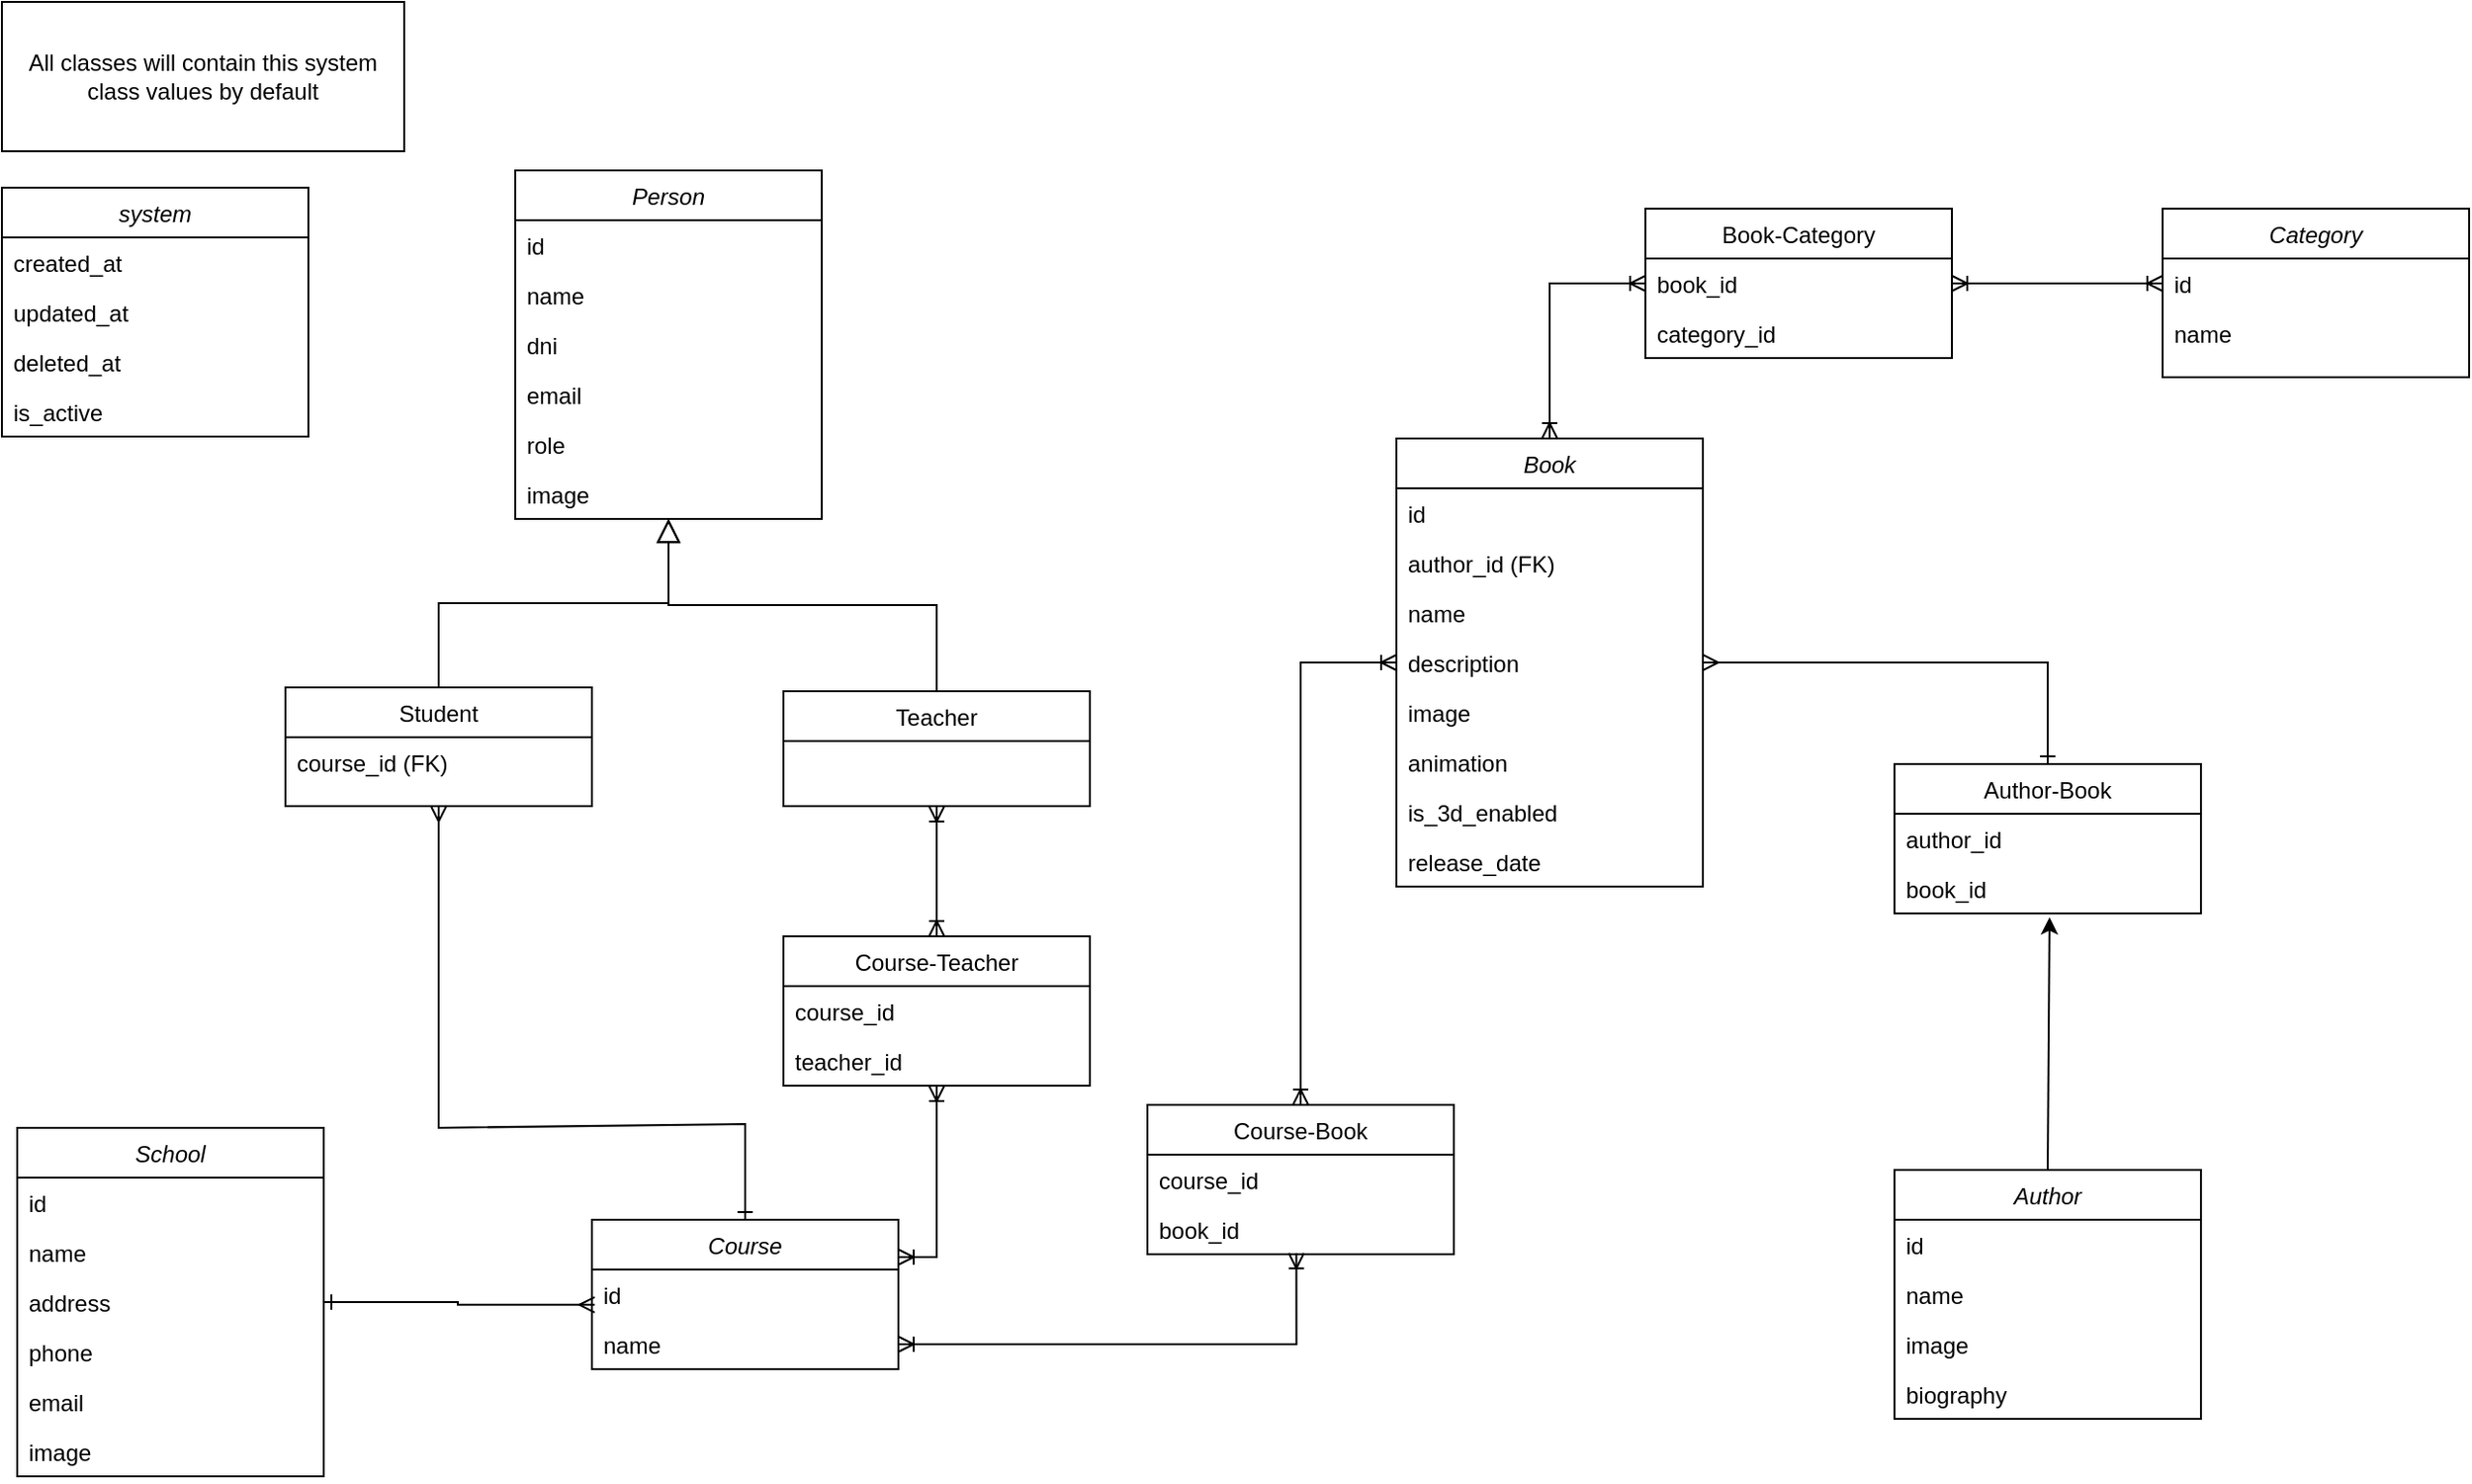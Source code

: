 <mxfile>
    <diagram id="C5RBs43oDa-KdzZeNtuy" name="Page-1">
        <mxGraphModel dx="2233" dy="629" grid="1" gridSize="10" guides="1" tooltips="1" connect="1" arrows="1" fold="1" page="1" pageScale="1" pageWidth="827" pageHeight="1169" math="0" shadow="0">
            <root>
                <mxCell id="WIyWlLk6GJQsqaUBKTNV-0"/>
                <mxCell id="WIyWlLk6GJQsqaUBKTNV-1" parent="WIyWlLk6GJQsqaUBKTNV-0"/>
                <mxCell id="zkfFHV4jXpPFQw0GAbJ--0" value="Person" style="swimlane;fontStyle=2;align=center;verticalAlign=top;childLayout=stackLayout;horizontal=1;startSize=26;horizontalStack=0;resizeParent=1;resizeLast=0;collapsible=1;marginBottom=0;rounded=0;shadow=0;strokeWidth=1;" parent="WIyWlLk6GJQsqaUBKTNV-1" vertex="1">
                    <mxGeometry x="-250" y="100" width="160" height="182" as="geometry">
                        <mxRectangle x="230" y="140" width="160" height="26" as="alternateBounds"/>
                    </mxGeometry>
                </mxCell>
                <mxCell id="CYSQ_H4dwD0k6frCmhp0-35" value="id" style="text;align=left;verticalAlign=top;spacingLeft=4;spacingRight=4;overflow=hidden;rotatable=0;points=[[0,0.5],[1,0.5]];portConstraint=eastwest;" parent="zkfFHV4jXpPFQw0GAbJ--0" vertex="1">
                    <mxGeometry y="26" width="160" height="26" as="geometry"/>
                </mxCell>
                <mxCell id="zkfFHV4jXpPFQw0GAbJ--1" value="name" style="text;align=left;verticalAlign=top;spacingLeft=4;spacingRight=4;overflow=hidden;rotatable=0;points=[[0,0.5],[1,0.5]];portConstraint=eastwest;" parent="zkfFHV4jXpPFQw0GAbJ--0" vertex="1">
                    <mxGeometry y="52" width="160" height="26" as="geometry"/>
                </mxCell>
                <mxCell id="CYSQ_H4dwD0k6frCmhp0-30" value="dni" style="text;align=left;verticalAlign=top;spacingLeft=4;spacingRight=4;overflow=hidden;rotatable=0;points=[[0,0.5],[1,0.5]];portConstraint=eastwest;rounded=0;shadow=0;html=0;" parent="zkfFHV4jXpPFQw0GAbJ--0" vertex="1">
                    <mxGeometry y="78" width="160" height="26" as="geometry"/>
                </mxCell>
                <mxCell id="zkfFHV4jXpPFQw0GAbJ--3" value="email" style="text;align=left;verticalAlign=top;spacingLeft=4;spacingRight=4;overflow=hidden;rotatable=0;points=[[0,0.5],[1,0.5]];portConstraint=eastwest;rounded=0;shadow=0;html=0;" parent="zkfFHV4jXpPFQw0GAbJ--0" vertex="1">
                    <mxGeometry y="104" width="160" height="26" as="geometry"/>
                </mxCell>
                <mxCell id="CYSQ_H4dwD0k6frCmhp0-31" value="role" style="text;align=left;verticalAlign=top;spacingLeft=4;spacingRight=4;overflow=hidden;rotatable=0;points=[[0,0.5],[1,0.5]];portConstraint=eastwest;rounded=0;shadow=0;html=0;" parent="zkfFHV4jXpPFQw0GAbJ--0" vertex="1">
                    <mxGeometry y="130" width="160" height="26" as="geometry"/>
                </mxCell>
                <mxCell id="CYSQ_H4dwD0k6frCmhp0-41" value="image" style="text;align=left;verticalAlign=top;spacingLeft=4;spacingRight=4;overflow=hidden;rotatable=0;points=[[0,0.5],[1,0.5]];portConstraint=eastwest;rounded=0;shadow=0;html=0;" parent="zkfFHV4jXpPFQw0GAbJ--0" vertex="1">
                    <mxGeometry y="156" width="160" height="26" as="geometry"/>
                </mxCell>
                <mxCell id="CYSQ_H4dwD0k6frCmhp0-26" style="edgeStyle=none;rounded=0;orthogonalLoop=1;jettySize=auto;html=1;entryX=0.5;entryY=0;entryDx=0;entryDy=0;endArrow=ERone;startFill=0;startArrow=ERmany;endFill=0;" parent="WIyWlLk6GJQsqaUBKTNV-1" source="zkfFHV4jXpPFQw0GAbJ--6" target="CYSQ_H4dwD0k6frCmhp0-5" edge="1">
                    <mxGeometry relative="1" as="geometry">
                        <Array as="points">
                            <mxPoint x="-290" y="600"/>
                            <mxPoint x="-130" y="598"/>
                        </Array>
                    </mxGeometry>
                </mxCell>
                <mxCell id="zkfFHV4jXpPFQw0GAbJ--6" value="Student" style="swimlane;fontStyle=0;align=center;verticalAlign=top;childLayout=stackLayout;horizontal=1;startSize=26;horizontalStack=0;resizeParent=1;resizeLast=0;collapsible=1;marginBottom=0;rounded=0;shadow=0;strokeWidth=1;" parent="WIyWlLk6GJQsqaUBKTNV-1" vertex="1">
                    <mxGeometry x="-370" y="370" width="160" height="62" as="geometry">
                        <mxRectangle x="130" y="380" width="160" height="26" as="alternateBounds"/>
                    </mxGeometry>
                </mxCell>
                <mxCell id="DBhL7C79_GcrQRx_xJ4g-22" value="course_id (FK)" style="text;align=left;verticalAlign=top;spacingLeft=4;spacingRight=4;overflow=hidden;rotatable=0;points=[[0,0.5],[1,0.5]];portConstraint=eastwest;rounded=0;shadow=0;html=0;" parent="zkfFHV4jXpPFQw0GAbJ--6" vertex="1">
                    <mxGeometry y="26" width="160" height="26" as="geometry"/>
                </mxCell>
                <mxCell id="zkfFHV4jXpPFQw0GAbJ--12" value="" style="endArrow=block;endSize=10;endFill=0;shadow=0;strokeWidth=1;rounded=0;curved=0;edgeStyle=elbowEdgeStyle;elbow=vertical;" parent="WIyWlLk6GJQsqaUBKTNV-1" source="zkfFHV4jXpPFQw0GAbJ--6" target="zkfFHV4jXpPFQw0GAbJ--0" edge="1">
                    <mxGeometry width="160" relative="1" as="geometry">
                        <mxPoint x="-270" y="291" as="sourcePoint"/>
                        <mxPoint x="-270" y="291" as="targetPoint"/>
                    </mxGeometry>
                </mxCell>
                <mxCell id="zkfFHV4jXpPFQw0GAbJ--13" value="Teacher" style="swimlane;fontStyle=0;align=center;verticalAlign=top;childLayout=stackLayout;horizontal=1;startSize=26;horizontalStack=0;resizeParent=1;resizeLast=0;collapsible=1;marginBottom=0;rounded=0;shadow=0;strokeWidth=1;" parent="WIyWlLk6GJQsqaUBKTNV-1" vertex="1">
                    <mxGeometry x="-110" y="372" width="160" height="60" as="geometry">
                        <mxRectangle x="340" y="380" width="170" height="26" as="alternateBounds"/>
                    </mxGeometry>
                </mxCell>
                <mxCell id="zkfFHV4jXpPFQw0GAbJ--16" value="" style="endArrow=block;endSize=10;endFill=0;shadow=0;strokeWidth=1;rounded=0;curved=0;edgeStyle=elbowEdgeStyle;elbow=vertical;" parent="WIyWlLk6GJQsqaUBKTNV-1" source="zkfFHV4jXpPFQw0GAbJ--13" target="zkfFHV4jXpPFQw0GAbJ--0" edge="1">
                    <mxGeometry width="160" relative="1" as="geometry">
                        <mxPoint x="-260" y="461" as="sourcePoint"/>
                        <mxPoint x="-160" y="359" as="targetPoint"/>
                    </mxGeometry>
                </mxCell>
                <mxCell id="CYSQ_H4dwD0k6frCmhp0-0" value="School" style="swimlane;fontStyle=2;align=center;verticalAlign=top;childLayout=stackLayout;horizontal=1;startSize=26;horizontalStack=0;resizeParent=1;resizeLast=0;collapsible=1;marginBottom=0;rounded=0;shadow=0;strokeWidth=1;" parent="WIyWlLk6GJQsqaUBKTNV-1" vertex="1">
                    <mxGeometry x="-510" y="600" width="160" height="182" as="geometry">
                        <mxRectangle x="230" y="140" width="160" height="26" as="alternateBounds"/>
                    </mxGeometry>
                </mxCell>
                <mxCell id="CYSQ_H4dwD0k6frCmhp0-1" value="id" style="text;align=left;verticalAlign=top;spacingLeft=4;spacingRight=4;overflow=hidden;rotatable=0;points=[[0,0.5],[1,0.5]];portConstraint=eastwest;" parent="CYSQ_H4dwD0k6frCmhp0-0" vertex="1">
                    <mxGeometry y="26" width="160" height="26" as="geometry"/>
                </mxCell>
                <mxCell id="CYSQ_H4dwD0k6frCmhp0-39" value="name" style="text;align=left;verticalAlign=top;spacingLeft=4;spacingRight=4;overflow=hidden;rotatable=0;points=[[0,0.5],[1,0.5]];portConstraint=eastwest;" parent="CYSQ_H4dwD0k6frCmhp0-0" vertex="1">
                    <mxGeometry y="52" width="160" height="26" as="geometry"/>
                </mxCell>
                <mxCell id="CYSQ_H4dwD0k6frCmhp0-2" value="address" style="text;align=left;verticalAlign=top;spacingLeft=4;spacingRight=4;overflow=hidden;rotatable=0;points=[[0,0.5],[1,0.5]];portConstraint=eastwest;rounded=0;shadow=0;html=0;" parent="CYSQ_H4dwD0k6frCmhp0-0" vertex="1">
                    <mxGeometry y="78" width="160" height="26" as="geometry"/>
                </mxCell>
                <mxCell id="DBhL7C79_GcrQRx_xJ4g-39" value="phone" style="text;align=left;verticalAlign=top;spacingLeft=4;spacingRight=4;overflow=hidden;rotatable=0;points=[[0,0.5],[1,0.5]];portConstraint=eastwest;rounded=0;shadow=0;html=0;" parent="CYSQ_H4dwD0k6frCmhp0-0" vertex="1">
                    <mxGeometry y="104" width="160" height="26" as="geometry"/>
                </mxCell>
                <mxCell id="DBhL7C79_GcrQRx_xJ4g-40" value="email" style="text;align=left;verticalAlign=top;spacingLeft=4;spacingRight=4;overflow=hidden;rotatable=0;points=[[0,0.5],[1,0.5]];portConstraint=eastwest;rounded=0;shadow=0;html=0;" parent="CYSQ_H4dwD0k6frCmhp0-0" vertex="1">
                    <mxGeometry y="130" width="160" height="26" as="geometry"/>
                </mxCell>
                <mxCell id="DBhL7C79_GcrQRx_xJ4g-41" value="image" style="text;align=left;verticalAlign=top;spacingLeft=4;spacingRight=4;overflow=hidden;rotatable=0;points=[[0,0.5],[1,0.5]];portConstraint=eastwest;rounded=0;shadow=0;html=0;" parent="CYSQ_H4dwD0k6frCmhp0-0" vertex="1">
                    <mxGeometry y="156" width="160" height="26" as="geometry"/>
                </mxCell>
                <mxCell id="DBhL7C79_GcrQRx_xJ4g-13" style="edgeStyle=orthogonalEdgeStyle;rounded=0;orthogonalLoop=1;jettySize=auto;html=1;exitX=1;exitY=0.25;exitDx=0;exitDy=0;entryX=0.5;entryY=1;entryDx=0;entryDy=0;startArrow=ERoneToMany;startFill=0;endArrow=ERoneToMany;endFill=0;" parent="WIyWlLk6GJQsqaUBKTNV-1" source="CYSQ_H4dwD0k6frCmhp0-5" target="DBhL7C79_GcrQRx_xJ4g-12" edge="1">
                    <mxGeometry relative="1" as="geometry"/>
                </mxCell>
                <mxCell id="CYSQ_H4dwD0k6frCmhp0-5" value="Course" style="swimlane;fontStyle=2;align=center;verticalAlign=top;childLayout=stackLayout;horizontal=1;startSize=26;horizontalStack=0;resizeParent=1;resizeLast=0;collapsible=1;marginBottom=0;rounded=0;shadow=0;strokeWidth=1;" parent="WIyWlLk6GJQsqaUBKTNV-1" vertex="1">
                    <mxGeometry x="-210" y="648" width="160" height="78" as="geometry">
                        <mxRectangle x="230" y="140" width="160" height="26" as="alternateBounds"/>
                    </mxGeometry>
                </mxCell>
                <mxCell id="CYSQ_H4dwD0k6frCmhp0-6" value="id" style="text;align=left;verticalAlign=top;spacingLeft=4;spacingRight=4;overflow=hidden;rotatable=0;points=[[0,0.5],[1,0.5]];portConstraint=eastwest;" parent="CYSQ_H4dwD0k6frCmhp0-5" vertex="1">
                    <mxGeometry y="26" width="160" height="26" as="geometry"/>
                </mxCell>
                <mxCell id="CYSQ_H4dwD0k6frCmhp0-34" value="name" style="text;align=left;verticalAlign=top;spacingLeft=4;spacingRight=4;overflow=hidden;rotatable=0;points=[[0,0.5],[1,0.5]];portConstraint=eastwest;" parent="CYSQ_H4dwD0k6frCmhp0-5" vertex="1">
                    <mxGeometry y="52" width="160" height="26" as="geometry"/>
                </mxCell>
                <mxCell id="DBhL7C79_GcrQRx_xJ4g-5" style="edgeStyle=orthogonalEdgeStyle;rounded=0;orthogonalLoop=1;jettySize=auto;html=1;entryX=0;entryY=0.5;entryDx=0;entryDy=0;endArrow=ERoneToMany;startFill=0;startArrow=ERoneToMany;endFill=0;" parent="WIyWlLk6GJQsqaUBKTNV-1" source="CYSQ_H4dwD0k6frCmhp0-8" target="DBhL7C79_GcrQRx_xJ4g-4" edge="1">
                    <mxGeometry relative="1" as="geometry"/>
                </mxCell>
                <mxCell id="CYSQ_H4dwD0k6frCmhp0-8" value="Book" style="swimlane;fontStyle=2;align=center;verticalAlign=top;childLayout=stackLayout;horizontal=1;startSize=26;horizontalStack=0;resizeParent=1;resizeLast=0;collapsible=1;marginBottom=0;rounded=0;shadow=0;strokeWidth=1;" parent="WIyWlLk6GJQsqaUBKTNV-1" vertex="1">
                    <mxGeometry x="210" y="240" width="160" height="234" as="geometry">
                        <mxRectangle x="230" y="140" width="160" height="26" as="alternateBounds"/>
                    </mxGeometry>
                </mxCell>
                <mxCell id="CYSQ_H4dwD0k6frCmhp0-9" value="id" style="text;align=left;verticalAlign=top;spacingLeft=4;spacingRight=4;overflow=hidden;rotatable=0;points=[[0,0.5],[1,0.5]];portConstraint=eastwest;" parent="CYSQ_H4dwD0k6frCmhp0-8" vertex="1">
                    <mxGeometry y="26" width="160" height="26" as="geometry"/>
                </mxCell>
                <mxCell id="CYSQ_H4dwD0k6frCmhp0-10" value="author_id (FK)" style="text;align=left;verticalAlign=top;spacingLeft=4;spacingRight=4;overflow=hidden;rotatable=0;points=[[0,0.5],[1,0.5]];portConstraint=eastwest;rounded=0;shadow=0;html=0;" parent="CYSQ_H4dwD0k6frCmhp0-8" vertex="1">
                    <mxGeometry y="52" width="160" height="26" as="geometry"/>
                </mxCell>
                <mxCell id="DBhL7C79_GcrQRx_xJ4g-9" value="name" style="text;align=left;verticalAlign=top;spacingLeft=4;spacingRight=4;overflow=hidden;rotatable=0;points=[[0,0.5],[1,0.5]];portConstraint=eastwest;rounded=0;shadow=0;html=0;" parent="CYSQ_H4dwD0k6frCmhp0-8" vertex="1">
                    <mxGeometry y="78" width="160" height="26" as="geometry"/>
                </mxCell>
                <mxCell id="CYSQ_H4dwD0k6frCmhp0-37" value="description" style="text;align=left;verticalAlign=top;spacingLeft=4;spacingRight=4;overflow=hidden;rotatable=0;points=[[0,0.5],[1,0.5]];portConstraint=eastwest;rounded=0;shadow=0;html=0;" parent="CYSQ_H4dwD0k6frCmhp0-8" vertex="1">
                    <mxGeometry y="104" width="160" height="26" as="geometry"/>
                </mxCell>
                <mxCell id="CYSQ_H4dwD0k6frCmhp0-40" value="image" style="text;align=left;verticalAlign=top;spacingLeft=4;spacingRight=4;overflow=hidden;rotatable=0;points=[[0,0.5],[1,0.5]];portConstraint=eastwest;rounded=0;shadow=0;html=0;" parent="CYSQ_H4dwD0k6frCmhp0-8" vertex="1">
                    <mxGeometry y="130" width="160" height="26" as="geometry"/>
                </mxCell>
                <mxCell id="CYSQ_H4dwD0k6frCmhp0-42" value="animation" style="text;align=left;verticalAlign=top;spacingLeft=4;spacingRight=4;overflow=hidden;rotatable=0;points=[[0,0.5],[1,0.5]];portConstraint=eastwest;rounded=0;shadow=0;html=0;" parent="CYSQ_H4dwD0k6frCmhp0-8" vertex="1">
                    <mxGeometry y="156" width="160" height="26" as="geometry"/>
                </mxCell>
                <mxCell id="DBhL7C79_GcrQRx_xJ4g-30" value="is_3d_enabled" style="text;align=left;verticalAlign=top;spacingLeft=4;spacingRight=4;overflow=hidden;rotatable=0;points=[[0,0.5],[1,0.5]];portConstraint=eastwest;rounded=0;shadow=0;html=0;" parent="CYSQ_H4dwD0k6frCmhp0-8" vertex="1">
                    <mxGeometry y="182" width="160" height="26" as="geometry"/>
                </mxCell>
                <mxCell id="DBhL7C79_GcrQRx_xJ4g-42" value="release_date" style="text;align=left;verticalAlign=top;spacingLeft=4;spacingRight=4;overflow=hidden;rotatable=0;points=[[0,0.5],[1,0.5]];portConstraint=eastwest;rounded=0;shadow=0;html=0;" parent="CYSQ_H4dwD0k6frCmhp0-8" vertex="1">
                    <mxGeometry y="208" width="160" height="26" as="geometry"/>
                </mxCell>
                <mxCell id="CYSQ_H4dwD0k6frCmhp0-11" value="Category" style="swimlane;fontStyle=2;align=center;verticalAlign=top;childLayout=stackLayout;horizontal=1;startSize=26;horizontalStack=0;resizeParent=1;resizeLast=0;collapsible=1;marginBottom=0;rounded=0;shadow=0;strokeWidth=1;" parent="WIyWlLk6GJQsqaUBKTNV-1" vertex="1">
                    <mxGeometry x="610" y="120" width="160" height="88" as="geometry">
                        <mxRectangle x="230" y="140" width="160" height="26" as="alternateBounds"/>
                    </mxGeometry>
                </mxCell>
                <mxCell id="CYSQ_H4dwD0k6frCmhp0-12" value="id" style="text;align=left;verticalAlign=top;spacingLeft=4;spacingRight=4;overflow=hidden;rotatable=0;points=[[0,0.5],[1,0.5]];portConstraint=eastwest;" parent="CYSQ_H4dwD0k6frCmhp0-11" vertex="1">
                    <mxGeometry y="26" width="160" height="26" as="geometry"/>
                </mxCell>
                <mxCell id="CYSQ_H4dwD0k6frCmhp0-13" value="name" style="text;align=left;verticalAlign=top;spacingLeft=4;spacingRight=4;overflow=hidden;rotatable=0;points=[[0,0.5],[1,0.5]];portConstraint=eastwest;rounded=0;shadow=0;html=0;" parent="CYSQ_H4dwD0k6frCmhp0-11" vertex="1">
                    <mxGeometry y="52" width="160" height="26" as="geometry"/>
                </mxCell>
                <mxCell id="DBhL7C79_GcrQRx_xJ4g-10" style="edgeStyle=orthogonalEdgeStyle;rounded=0;orthogonalLoop=1;jettySize=auto;html=1;entryX=1;entryY=0.5;entryDx=0;entryDy=0;endArrow=ERmany;startFill=0;startArrow=ERone;endFill=0;exitX=0.5;exitY=0;exitDx=0;exitDy=0;" parent="WIyWlLk6GJQsqaUBKTNV-1" source="0" target="CYSQ_H4dwD0k6frCmhp0-37" edge="1">
                    <mxGeometry relative="1" as="geometry"/>
                </mxCell>
                <mxCell id="CYSQ_H4dwD0k6frCmhp0-14" value="Author" style="swimlane;fontStyle=2;align=center;verticalAlign=top;childLayout=stackLayout;horizontal=1;startSize=26;horizontalStack=0;resizeParent=1;resizeLast=0;collapsible=1;marginBottom=0;rounded=0;shadow=0;strokeWidth=1;" parent="WIyWlLk6GJQsqaUBKTNV-1" vertex="1">
                    <mxGeometry x="470" y="622" width="160" height="130" as="geometry">
                        <mxRectangle x="230" y="140" width="160" height="26" as="alternateBounds"/>
                    </mxGeometry>
                </mxCell>
                <mxCell id="CYSQ_H4dwD0k6frCmhp0-15" value="id" style="text;align=left;verticalAlign=top;spacingLeft=4;spacingRight=4;overflow=hidden;rotatable=0;points=[[0,0.5],[1,0.5]];portConstraint=eastwest;" parent="CYSQ_H4dwD0k6frCmhp0-14" vertex="1">
                    <mxGeometry y="26" width="160" height="26" as="geometry"/>
                </mxCell>
                <mxCell id="CYSQ_H4dwD0k6frCmhp0-16" value="name" style="text;align=left;verticalAlign=top;spacingLeft=4;spacingRight=4;overflow=hidden;rotatable=0;points=[[0,0.5],[1,0.5]];portConstraint=eastwest;rounded=0;shadow=0;html=0;" parent="CYSQ_H4dwD0k6frCmhp0-14" vertex="1">
                    <mxGeometry y="52" width="160" height="26" as="geometry"/>
                </mxCell>
                <mxCell id="CYSQ_H4dwD0k6frCmhp0-43" value="image" style="text;align=left;verticalAlign=top;spacingLeft=4;spacingRight=4;overflow=hidden;rotatable=0;points=[[0,0.5],[1,0.5]];portConstraint=eastwest;rounded=0;shadow=0;html=0;" parent="CYSQ_H4dwD0k6frCmhp0-14" vertex="1">
                    <mxGeometry y="78" width="160" height="26" as="geometry"/>
                </mxCell>
                <mxCell id="DBhL7C79_GcrQRx_xJ4g-23" value="biography" style="text;align=left;verticalAlign=top;spacingLeft=4;spacingRight=4;overflow=hidden;rotatable=0;points=[[0,0.5],[1,0.5]];portConstraint=eastwest;rounded=0;shadow=0;html=0;" parent="CYSQ_H4dwD0k6frCmhp0-14" vertex="1">
                    <mxGeometry y="104" width="160" height="26" as="geometry"/>
                </mxCell>
                <mxCell id="CYSQ_H4dwD0k6frCmhp0-19" style="edgeStyle=orthogonalEdgeStyle;rounded=0;orthogonalLoop=1;jettySize=auto;html=1;exitX=1;exitY=0.5;exitDx=0;exitDy=0;entryX=0.009;entryY=0.708;entryDx=0;entryDy=0;entryPerimeter=0;endArrow=ERmany;startFill=0;endFill=0;startArrow=ERone;" parent="WIyWlLk6GJQsqaUBKTNV-1" source="CYSQ_H4dwD0k6frCmhp0-0" target="CYSQ_H4dwD0k6frCmhp0-6" edge="1">
                    <mxGeometry relative="1" as="geometry"/>
                </mxCell>
                <mxCell id="DBhL7C79_GcrQRx_xJ4g-2" style="edgeStyle=orthogonalEdgeStyle;rounded=0;orthogonalLoop=1;jettySize=auto;html=1;entryX=0;entryY=0.5;entryDx=0;entryDy=0;endArrow=ERoneToMany;startFill=0;startArrow=ERoneToMany;endFill=0;" parent="WIyWlLk6GJQsqaUBKTNV-1" source="DBhL7C79_GcrQRx_xJ4g-0" target="CYSQ_H4dwD0k6frCmhp0-37" edge="1">
                    <mxGeometry relative="1" as="geometry"/>
                </mxCell>
                <mxCell id="DBhL7C79_GcrQRx_xJ4g-0" value="Course-Book" style="swimlane;fontStyle=0;align=center;verticalAlign=top;childLayout=stackLayout;horizontal=1;startSize=26;horizontalStack=0;resizeParent=1;resizeLast=0;collapsible=1;marginBottom=0;rounded=0;shadow=0;strokeWidth=1;" parent="WIyWlLk6GJQsqaUBKTNV-1" vertex="1">
                    <mxGeometry x="80" y="588" width="160" height="78" as="geometry">
                        <mxRectangle x="340" y="380" width="170" height="26" as="alternateBounds"/>
                    </mxGeometry>
                </mxCell>
                <mxCell id="DBhL7C79_GcrQRx_xJ4g-28" value="course_id" style="text;align=left;verticalAlign=top;spacingLeft=4;spacingRight=4;overflow=hidden;rotatable=0;points=[[0,0.5],[1,0.5]];portConstraint=eastwest;rounded=0;shadow=0;html=0;" parent="DBhL7C79_GcrQRx_xJ4g-0" vertex="1">
                    <mxGeometry y="26" width="160" height="26" as="geometry"/>
                </mxCell>
                <mxCell id="DBhL7C79_GcrQRx_xJ4g-29" value="book_id" style="text;align=left;verticalAlign=top;spacingLeft=4;spacingRight=4;overflow=hidden;rotatable=0;points=[[0,0.5],[1,0.5]];portConstraint=eastwest;rounded=0;shadow=0;html=0;" parent="DBhL7C79_GcrQRx_xJ4g-0" vertex="1">
                    <mxGeometry y="52" width="160" height="26" as="geometry"/>
                </mxCell>
                <mxCell id="DBhL7C79_GcrQRx_xJ4g-6" style="edgeStyle=orthogonalEdgeStyle;rounded=0;orthogonalLoop=1;jettySize=auto;html=1;entryX=0;entryY=0.5;entryDx=0;entryDy=0;endArrow=ERoneToMany;startFill=0;startArrow=ERoneToMany;endFill=0;" parent="WIyWlLk6GJQsqaUBKTNV-1" source="DBhL7C79_GcrQRx_xJ4g-4" target="CYSQ_H4dwD0k6frCmhp0-12" edge="1">
                    <mxGeometry relative="1" as="geometry"/>
                </mxCell>
                <mxCell id="DBhL7C79_GcrQRx_xJ4g-4" value="Book-Category" style="swimlane;fontStyle=0;align=center;verticalAlign=top;childLayout=stackLayout;horizontal=1;startSize=26;horizontalStack=0;resizeParent=1;resizeLast=0;collapsible=1;marginBottom=0;rounded=0;shadow=0;strokeWidth=1;" parent="WIyWlLk6GJQsqaUBKTNV-1" vertex="1">
                    <mxGeometry x="340" y="120" width="160" height="78" as="geometry">
                        <mxRectangle x="340" y="380" width="170" height="26" as="alternateBounds"/>
                    </mxGeometry>
                </mxCell>
                <mxCell id="DBhL7C79_GcrQRx_xJ4g-24" value="book_id" style="text;align=left;verticalAlign=top;spacingLeft=4;spacingRight=4;overflow=hidden;rotatable=0;points=[[0,0.5],[1,0.5]];portConstraint=eastwest;rounded=0;shadow=0;html=0;" parent="DBhL7C79_GcrQRx_xJ4g-4" vertex="1">
                    <mxGeometry y="26" width="160" height="26" as="geometry"/>
                </mxCell>
                <mxCell id="DBhL7C79_GcrQRx_xJ4g-27" value="category_id" style="text;align=left;verticalAlign=top;spacingLeft=4;spacingRight=4;overflow=hidden;rotatable=0;points=[[0,0.5],[1,0.5]];portConstraint=eastwest;rounded=0;shadow=0;html=0;" parent="DBhL7C79_GcrQRx_xJ4g-4" vertex="1">
                    <mxGeometry y="52" width="160" height="26" as="geometry"/>
                </mxCell>
                <mxCell id="DBhL7C79_GcrQRx_xJ4g-14" style="edgeStyle=orthogonalEdgeStyle;rounded=0;orthogonalLoop=1;jettySize=auto;html=1;exitX=0.5;exitY=0;exitDx=0;exitDy=0;entryX=0.5;entryY=1;entryDx=0;entryDy=0;endArrow=ERoneToMany;endFill=0;startArrow=ERoneToMany;startFill=0;" parent="WIyWlLk6GJQsqaUBKTNV-1" source="DBhL7C79_GcrQRx_xJ4g-12" target="zkfFHV4jXpPFQw0GAbJ--13" edge="1">
                    <mxGeometry relative="1" as="geometry"/>
                </mxCell>
                <mxCell id="DBhL7C79_GcrQRx_xJ4g-12" value="Course-Teacher" style="swimlane;fontStyle=0;align=center;verticalAlign=top;childLayout=stackLayout;horizontal=1;startSize=26;horizontalStack=0;resizeParent=1;resizeLast=0;collapsible=1;marginBottom=0;rounded=0;shadow=0;strokeWidth=1;" parent="WIyWlLk6GJQsqaUBKTNV-1" vertex="1">
                    <mxGeometry x="-110" y="500" width="160" height="78" as="geometry">
                        <mxRectangle x="340" y="380" width="170" height="26" as="alternateBounds"/>
                    </mxGeometry>
                </mxCell>
                <mxCell id="DBhL7C79_GcrQRx_xJ4g-15" value="course_id" style="text;align=left;verticalAlign=top;spacingLeft=4;spacingRight=4;overflow=hidden;rotatable=0;points=[[0,0.5],[1,0.5]];portConstraint=eastwest;rounded=0;shadow=0;html=0;" parent="DBhL7C79_GcrQRx_xJ4g-12" vertex="1">
                    <mxGeometry y="26" width="160" height="26" as="geometry"/>
                </mxCell>
                <mxCell id="DBhL7C79_GcrQRx_xJ4g-16" value="teacher_id" style="text;align=left;verticalAlign=top;spacingLeft=4;spacingRight=4;overflow=hidden;rotatable=0;points=[[0,0.5],[1,0.5]];portConstraint=eastwest;rounded=0;shadow=0;html=0;" parent="DBhL7C79_GcrQRx_xJ4g-12" vertex="1">
                    <mxGeometry y="52" width="160" height="26" as="geometry"/>
                </mxCell>
                <mxCell id="DBhL7C79_GcrQRx_xJ4g-3" style="edgeStyle=orthogonalEdgeStyle;rounded=0;orthogonalLoop=1;jettySize=auto;html=1;endArrow=ERoneToMany;startFill=0;startArrow=ERoneToMany;endFill=0;entryX=0.486;entryY=0.975;entryDx=0;entryDy=0;entryPerimeter=0;" parent="WIyWlLk6GJQsqaUBKTNV-1" source="CYSQ_H4dwD0k6frCmhp0-34" target="DBhL7C79_GcrQRx_xJ4g-29" edge="1">
                    <mxGeometry relative="1" as="geometry">
                        <mxPoint x="160" y="650.0" as="targetPoint"/>
                    </mxGeometry>
                </mxCell>
                <mxCell id="DBhL7C79_GcrQRx_xJ4g-31" value="system" style="swimlane;fontStyle=2;align=center;verticalAlign=top;childLayout=stackLayout;horizontal=1;startSize=26;horizontalStack=0;resizeParent=1;resizeLast=0;collapsible=1;marginBottom=0;rounded=0;shadow=0;strokeWidth=1;" parent="WIyWlLk6GJQsqaUBKTNV-1" vertex="1">
                    <mxGeometry x="-518" y="109" width="160" height="130" as="geometry">
                        <mxRectangle x="230" y="140" width="160" height="26" as="alternateBounds"/>
                    </mxGeometry>
                </mxCell>
                <mxCell id="DBhL7C79_GcrQRx_xJ4g-32" value="created_at" style="text;align=left;verticalAlign=top;spacingLeft=4;spacingRight=4;overflow=hidden;rotatable=0;points=[[0,0.5],[1,0.5]];portConstraint=eastwest;" parent="DBhL7C79_GcrQRx_xJ4g-31" vertex="1">
                    <mxGeometry y="26" width="160" height="26" as="geometry"/>
                </mxCell>
                <mxCell id="DBhL7C79_GcrQRx_xJ4g-33" value="updated_at" style="text;align=left;verticalAlign=top;spacingLeft=4;spacingRight=4;overflow=hidden;rotatable=0;points=[[0,0.5],[1,0.5]];portConstraint=eastwest;" parent="DBhL7C79_GcrQRx_xJ4g-31" vertex="1">
                    <mxGeometry y="52" width="160" height="26" as="geometry"/>
                </mxCell>
                <mxCell id="DBhL7C79_GcrQRx_xJ4g-43" value="deleted_at" style="text;align=left;verticalAlign=top;spacingLeft=4;spacingRight=4;overflow=hidden;rotatable=0;points=[[0,0.5],[1,0.5]];portConstraint=eastwest;" parent="DBhL7C79_GcrQRx_xJ4g-31" vertex="1">
                    <mxGeometry y="78" width="160" height="26" as="geometry"/>
                </mxCell>
                <mxCell id="DBhL7C79_GcrQRx_xJ4g-34" value="is_active" style="text;align=left;verticalAlign=top;spacingLeft=4;spacingRight=4;overflow=hidden;rotatable=0;points=[[0,0.5],[1,0.5]];portConstraint=eastwest;rounded=0;shadow=0;html=0;" parent="DBhL7C79_GcrQRx_xJ4g-31" vertex="1">
                    <mxGeometry y="104" width="160" height="26" as="geometry"/>
                </mxCell>
                <mxCell id="DBhL7C79_GcrQRx_xJ4g-38" value="All classes will contain this system class values by default" style="rounded=0;whiteSpace=wrap;html=1;" parent="WIyWlLk6GJQsqaUBKTNV-1" vertex="1">
                    <mxGeometry x="-518" y="12" width="210" height="78" as="geometry"/>
                </mxCell>
                <mxCell id="0" value="Author-Book" style="swimlane;fontStyle=0;align=center;verticalAlign=top;childLayout=stackLayout;horizontal=1;startSize=26;horizontalStack=0;resizeParent=1;resizeLast=0;collapsible=1;marginBottom=0;rounded=0;shadow=0;strokeWidth=1;" vertex="1" parent="WIyWlLk6GJQsqaUBKTNV-1">
                    <mxGeometry x="470" y="410" width="160" height="78" as="geometry">
                        <mxRectangle x="340" y="380" width="170" height="26" as="alternateBounds"/>
                    </mxGeometry>
                </mxCell>
                <mxCell id="1" value="author_id" style="text;align=left;verticalAlign=top;spacingLeft=4;spacingRight=4;overflow=hidden;rotatable=0;points=[[0,0.5],[1,0.5]];portConstraint=eastwest;rounded=0;shadow=0;html=0;" vertex="1" parent="0">
                    <mxGeometry y="26" width="160" height="26" as="geometry"/>
                </mxCell>
                <mxCell id="2" value="book_id" style="text;align=left;verticalAlign=top;spacingLeft=4;spacingRight=4;overflow=hidden;rotatable=0;points=[[0,0.5],[1,0.5]];portConstraint=eastwest;rounded=0;shadow=0;html=0;" vertex="1" parent="0">
                    <mxGeometry y="52" width="160" height="26" as="geometry"/>
                </mxCell>
                <mxCell id="3" style="edgeStyle=none;html=1;exitX=0.5;exitY=0;exitDx=0;exitDy=0;entryX=0.506;entryY=1.077;entryDx=0;entryDy=0;entryPerimeter=0;" edge="1" parent="WIyWlLk6GJQsqaUBKTNV-1" source="CYSQ_H4dwD0k6frCmhp0-14" target="2">
                    <mxGeometry relative="1" as="geometry"/>
                </mxCell>
            </root>
        </mxGraphModel>
    </diagram>
</mxfile>